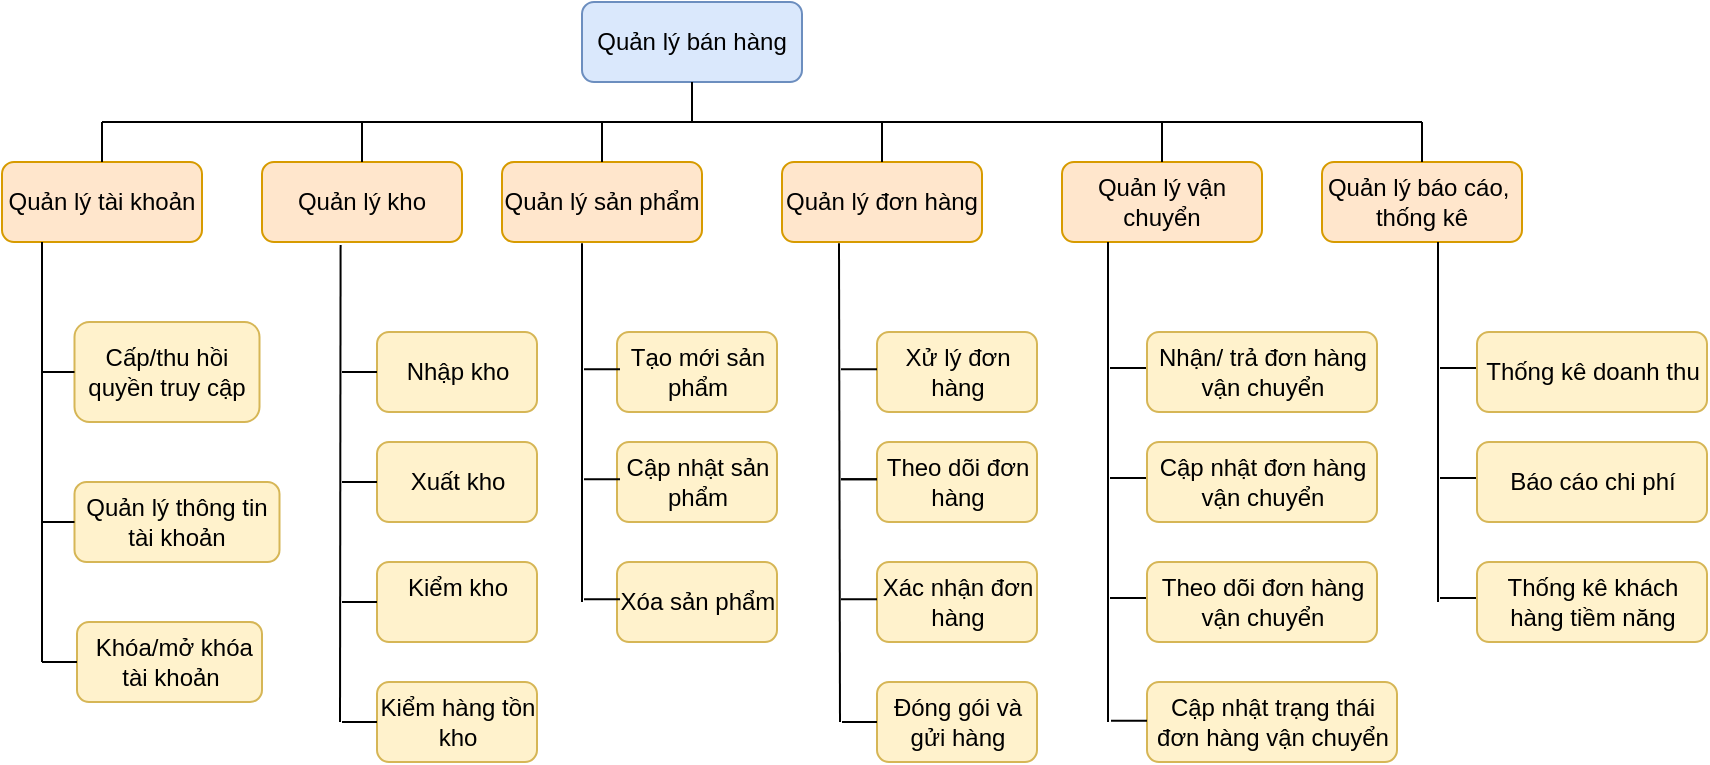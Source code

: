 <mxfile version="22.1.5" type="github" pages="5">
  <diagram name="Page-1" id="PLm-Llj3uXURZtYrgwzG">
    <mxGraphModel dx="1042" dy="582" grid="1" gridSize="10" guides="1" tooltips="1" connect="1" arrows="1" fold="1" page="1" pageScale="1" pageWidth="850" pageHeight="1100" math="0" shadow="0">
      <root>
        <mxCell id="0" />
        <mxCell id="1" parent="0" />
        <mxCell id="_IYYtxMLpeVCXq3MwyJv-1" value="Quản lý bán hàng" style="rounded=1;whiteSpace=wrap;html=1;fillColor=#dae8fc;strokeColor=#6c8ebf;" parent="1" vertex="1">
          <mxGeometry x="340" y="50" width="110" height="40" as="geometry" />
        </mxCell>
        <mxCell id="_IYYtxMLpeVCXq3MwyJv-2" value="Quản lý kho" style="rounded=1;whiteSpace=wrap;html=1;fillColor=#ffe6cc;strokeColor=#d79b00;" parent="1" vertex="1">
          <mxGeometry x="180" y="130" width="100" height="40" as="geometry" />
        </mxCell>
        <mxCell id="_IYYtxMLpeVCXq3MwyJv-3" value="Quản lý sản phẩm" style="rounded=1;whiteSpace=wrap;html=1;fillColor=#ffe6cc;strokeColor=#d79b00;" parent="1" vertex="1">
          <mxGeometry x="300" y="130" width="100" height="40" as="geometry" />
        </mxCell>
        <mxCell id="_IYYtxMLpeVCXq3MwyJv-4" value="Quản lý đơn hàng" style="rounded=1;whiteSpace=wrap;html=1;fillColor=#ffe6cc;strokeColor=#d79b00;" parent="1" vertex="1">
          <mxGeometry x="440" y="130" width="100" height="40" as="geometry" />
        </mxCell>
        <mxCell id="_IYYtxMLpeVCXq3MwyJv-5" value="Quản lý vận chuyển" style="rounded=1;whiteSpace=wrap;html=1;fillColor=#ffe6cc;strokeColor=#d79b00;" parent="1" vertex="1">
          <mxGeometry x="580" y="130" width="100" height="40" as="geometry" />
        </mxCell>
        <mxCell id="_IYYtxMLpeVCXq3MwyJv-6" value="Quản lý báo cáo,&amp;nbsp;&lt;br&gt;thống kê" style="rounded=1;whiteSpace=wrap;html=1;fillColor=#ffe6cc;strokeColor=#d79b00;" parent="1" vertex="1">
          <mxGeometry x="710" y="130" width="100" height="40" as="geometry" />
        </mxCell>
        <mxCell id="_IYYtxMLpeVCXq3MwyJv-8" value="Quản lý tài khoản" style="rounded=1;whiteSpace=wrap;html=1;fillColor=#ffe6cc;strokeColor=#d79b00;" parent="1" vertex="1">
          <mxGeometry x="50" y="130" width="100" height="40" as="geometry" />
        </mxCell>
        <mxCell id="_IYYtxMLpeVCXq3MwyJv-9" value="Cấp/thu hồi quyền truy cập" style="rounded=1;whiteSpace=wrap;html=1;fillColor=#fff2cc;strokeColor=#d6b656;" parent="1" vertex="1">
          <mxGeometry x="86.25" y="210" width="92.5" height="50" as="geometry" />
        </mxCell>
        <mxCell id="_IYYtxMLpeVCXq3MwyJv-10" value="Quản lý thông tin tài khoản" style="rounded=1;whiteSpace=wrap;html=1;fillColor=#fff2cc;strokeColor=#d6b656;" parent="1" vertex="1">
          <mxGeometry x="86.25" y="290" width="102.5" height="40" as="geometry" />
        </mxCell>
        <mxCell id="_IYYtxMLpeVCXq3MwyJv-11" value="&amp;nbsp;Khóa/mở khóa tài khoản&lt;br&gt;" style="rounded=1;whiteSpace=wrap;html=1;fillColor=#fff2cc;strokeColor=#d6b656;" parent="1" vertex="1">
          <mxGeometry x="87.5" y="360" width="92.5" height="40" as="geometry" />
        </mxCell>
        <mxCell id="_IYYtxMLpeVCXq3MwyJv-12" value="Nhập kho&lt;br&gt;" style="rounded=1;whiteSpace=wrap;html=1;fillColor=#fff2cc;strokeColor=#d6b656;" parent="1" vertex="1">
          <mxGeometry x="237.5" y="215" width="80" height="40" as="geometry" />
        </mxCell>
        <mxCell id="_IYYtxMLpeVCXq3MwyJv-14" value="Xuất kho" style="rounded=1;whiteSpace=wrap;html=1;fillColor=#fff2cc;strokeColor=#d6b656;" parent="1" vertex="1">
          <mxGeometry x="237.5" y="270" width="80" height="40" as="geometry" />
        </mxCell>
        <mxCell id="_IYYtxMLpeVCXq3MwyJv-15" value="Kiểm kho&lt;br/&gt;&lt;br/&gt;" style="rounded=1;whiteSpace=wrap;html=1;fillColor=#fff2cc;strokeColor=#d6b656;" parent="1" vertex="1">
          <mxGeometry x="237.5" y="330" width="80" height="40" as="geometry" />
        </mxCell>
        <mxCell id="_IYYtxMLpeVCXq3MwyJv-16" value="Kiểm hàng tồn kho" style="rounded=1;whiteSpace=wrap;html=1;fillColor=#fff2cc;strokeColor=#d6b656;" parent="1" vertex="1">
          <mxGeometry x="237.5" y="390" width="80" height="40" as="geometry" />
        </mxCell>
        <mxCell id="_IYYtxMLpeVCXq3MwyJv-17" value="Tạo mới sản phẩm" style="rounded=1;whiteSpace=wrap;html=1;fillColor=#fff2cc;strokeColor=#d6b656;" parent="1" vertex="1">
          <mxGeometry x="357.5" y="215" width="80" height="40" as="geometry" />
        </mxCell>
        <mxCell id="_IYYtxMLpeVCXq3MwyJv-18" value="Cập nhật sản phẩm" style="rounded=1;whiteSpace=wrap;html=1;fillColor=#fff2cc;strokeColor=#d6b656;" parent="1" vertex="1">
          <mxGeometry x="357.5" y="270" width="80" height="40" as="geometry" />
        </mxCell>
        <mxCell id="_IYYtxMLpeVCXq3MwyJv-19" value="Xóa sản phẩm" style="rounded=1;whiteSpace=wrap;html=1;fillColor=#fff2cc;strokeColor=#d6b656;" parent="1" vertex="1">
          <mxGeometry x="357.5" y="330" width="80" height="40" as="geometry" />
        </mxCell>
        <mxCell id="_IYYtxMLpeVCXq3MwyJv-21" value="Xử lý đơn hàng" style="rounded=1;whiteSpace=wrap;html=1;fillColor=#fff2cc;strokeColor=#d6b656;" parent="1" vertex="1">
          <mxGeometry x="487.5" y="215" width="80" height="40" as="geometry" />
        </mxCell>
        <mxCell id="_IYYtxMLpeVCXq3MwyJv-24" value="Theo dõi đơn hàng" style="rounded=1;whiteSpace=wrap;html=1;fillColor=#fff2cc;strokeColor=#d6b656;" parent="1" vertex="1">
          <mxGeometry x="487.5" y="270" width="80" height="40" as="geometry" />
        </mxCell>
        <mxCell id="_IYYtxMLpeVCXq3MwyJv-25" value="Xác nhận đơn hàng" style="rounded=1;whiteSpace=wrap;html=1;fillColor=#fff2cc;strokeColor=#d6b656;" parent="1" vertex="1">
          <mxGeometry x="487.5" y="330" width="80" height="40" as="geometry" />
        </mxCell>
        <mxCell id="_IYYtxMLpeVCXq3MwyJv-26" value="Đóng gói và gửi hàng" style="rounded=1;whiteSpace=wrap;html=1;fillColor=#fff2cc;strokeColor=#d6b656;" parent="1" vertex="1">
          <mxGeometry x="487.5" y="390" width="80" height="40" as="geometry" />
        </mxCell>
        <mxCell id="_IYYtxMLpeVCXq3MwyJv-27" value="Nhận/ trả đơn hàng vận chuyển" style="rounded=1;whiteSpace=wrap;html=1;fillColor=#fff2cc;strokeColor=#d6b656;" parent="1" vertex="1">
          <mxGeometry x="622.5" y="215" width="115" height="40" as="geometry" />
        </mxCell>
        <mxCell id="_IYYtxMLpeVCXq3MwyJv-28" value="Cập nhật đơn hàng vận chuyển" style="rounded=1;whiteSpace=wrap;html=1;fillColor=#fff2cc;strokeColor=#d6b656;" parent="1" vertex="1">
          <mxGeometry x="622.5" y="270" width="115" height="40" as="geometry" />
        </mxCell>
        <mxCell id="_IYYtxMLpeVCXq3MwyJv-30" value="Theo dõi đơn hàng vận chuyển" style="rounded=1;whiteSpace=wrap;html=1;fillColor=#fff2cc;strokeColor=#d6b656;" parent="1" vertex="1">
          <mxGeometry x="622.5" y="330" width="115" height="40" as="geometry" />
        </mxCell>
        <mxCell id="_IYYtxMLpeVCXq3MwyJv-31" value="Cập nhật trạng thái đơn hàng vận chuyển" style="rounded=1;whiteSpace=wrap;html=1;fillColor=#fff2cc;strokeColor=#d6b656;" parent="1" vertex="1">
          <mxGeometry x="622.5" y="390" width="125" height="40" as="geometry" />
        </mxCell>
        <mxCell id="_IYYtxMLpeVCXq3MwyJv-33" value="Thống kê doanh thu" style="rounded=1;whiteSpace=wrap;html=1;fillColor=#fff2cc;strokeColor=#d6b656;" parent="1" vertex="1">
          <mxGeometry x="787.5" y="215" width="115" height="40" as="geometry" />
        </mxCell>
        <mxCell id="_IYYtxMLpeVCXq3MwyJv-34" value="Báo cáo chi phí" style="rounded=1;whiteSpace=wrap;html=1;fillColor=#fff2cc;strokeColor=#d6b656;" parent="1" vertex="1">
          <mxGeometry x="787.5" y="270" width="115" height="40" as="geometry" />
        </mxCell>
        <mxCell id="_IYYtxMLpeVCXq3MwyJv-36" value="Thống kê khách hàng tiềm năng" style="rounded=1;whiteSpace=wrap;html=1;fillColor=#fff2cc;strokeColor=#d6b656;" parent="1" vertex="1">
          <mxGeometry x="787.5" y="330" width="115" height="40" as="geometry" />
        </mxCell>
        <mxCell id="_IYYtxMLpeVCXq3MwyJv-37" value="" style="endArrow=none;html=1;rounded=0;entryX=0.5;entryY=1;entryDx=0;entryDy=0;" parent="1" target="_IYYtxMLpeVCXq3MwyJv-1" edge="1">
          <mxGeometry width="50" height="50" relative="1" as="geometry">
            <mxPoint x="395" y="110" as="sourcePoint" />
            <mxPoint x="390" y="110" as="targetPoint" />
          </mxGeometry>
        </mxCell>
        <mxCell id="_IYYtxMLpeVCXq3MwyJv-38" value="" style="endArrow=none;html=1;rounded=0;" parent="1" edge="1">
          <mxGeometry width="50" height="50" relative="1" as="geometry">
            <mxPoint x="100" y="110" as="sourcePoint" />
            <mxPoint x="760" y="110" as="targetPoint" />
          </mxGeometry>
        </mxCell>
        <mxCell id="_IYYtxMLpeVCXq3MwyJv-39" value="" style="endArrow=none;html=1;rounded=0;exitX=0.5;exitY=0;exitDx=0;exitDy=0;" parent="1" source="_IYYtxMLpeVCXq3MwyJv-8" edge="1">
          <mxGeometry width="50" height="50" relative="1" as="geometry">
            <mxPoint x="80" y="190" as="sourcePoint" />
            <mxPoint x="100" y="110" as="targetPoint" />
          </mxGeometry>
        </mxCell>
        <mxCell id="_IYYtxMLpeVCXq3MwyJv-40" value="" style="endArrow=none;html=1;rounded=0;exitX=0.5;exitY=0;exitDx=0;exitDy=0;" parent="1" source="_IYYtxMLpeVCXq3MwyJv-2" edge="1">
          <mxGeometry width="50" height="50" relative="1" as="geometry">
            <mxPoint x="180" y="160" as="sourcePoint" />
            <mxPoint x="230" y="110" as="targetPoint" />
          </mxGeometry>
        </mxCell>
        <mxCell id="_IYYtxMLpeVCXq3MwyJv-41" value="" style="endArrow=none;html=1;rounded=0;exitX=0.5;exitY=0;exitDx=0;exitDy=0;" parent="1" source="_IYYtxMLpeVCXq3MwyJv-3" edge="1">
          <mxGeometry width="50" height="50" relative="1" as="geometry">
            <mxPoint x="330" y="180" as="sourcePoint" />
            <mxPoint x="350" y="110" as="targetPoint" />
          </mxGeometry>
        </mxCell>
        <mxCell id="_IYYtxMLpeVCXq3MwyJv-42" value="" style="endArrow=none;html=1;rounded=0;exitX=0.5;exitY=0;exitDx=0;exitDy=0;" parent="1" source="_IYYtxMLpeVCXq3MwyJv-4" edge="1">
          <mxGeometry width="50" height="50" relative="1" as="geometry">
            <mxPoint x="450" y="180" as="sourcePoint" />
            <mxPoint x="490" y="110" as="targetPoint" />
          </mxGeometry>
        </mxCell>
        <mxCell id="_IYYtxMLpeVCXq3MwyJv-43" value="" style="endArrow=none;html=1;rounded=0;exitX=0.5;exitY=0;exitDx=0;exitDy=0;" parent="1" source="_IYYtxMLpeVCXq3MwyJv-5" edge="1">
          <mxGeometry width="50" height="50" relative="1" as="geometry">
            <mxPoint x="610" y="170" as="sourcePoint" />
            <mxPoint x="630" y="110" as="targetPoint" />
          </mxGeometry>
        </mxCell>
        <mxCell id="_IYYtxMLpeVCXq3MwyJv-44" value="" style="endArrow=none;html=1;rounded=0;exitX=0.5;exitY=0;exitDx=0;exitDy=0;" parent="1" source="_IYYtxMLpeVCXq3MwyJv-6" edge="1">
          <mxGeometry width="50" height="50" relative="1" as="geometry">
            <mxPoint x="710" y="160" as="sourcePoint" />
            <mxPoint x="760" y="110" as="targetPoint" />
          </mxGeometry>
        </mxCell>
        <mxCell id="_IYYtxMLpeVCXq3MwyJv-45" value="" style="endArrow=none;html=1;rounded=0;" parent="1" edge="1">
          <mxGeometry width="50" height="50" relative="1" as="geometry">
            <mxPoint x="70" y="380" as="sourcePoint" />
            <mxPoint x="70" y="170" as="targetPoint" />
          </mxGeometry>
        </mxCell>
        <mxCell id="_IYYtxMLpeVCXq3MwyJv-46" value="" style="endArrow=none;html=1;rounded=0;entryX=0;entryY=0.5;entryDx=0;entryDy=0;" parent="1" target="_IYYtxMLpeVCXq3MwyJv-11" edge="1">
          <mxGeometry width="50" height="50" relative="1" as="geometry">
            <mxPoint x="70" y="380" as="sourcePoint" />
            <mxPoint x="90" y="420" as="targetPoint" />
          </mxGeometry>
        </mxCell>
        <mxCell id="_IYYtxMLpeVCXq3MwyJv-47" value="" style="endArrow=none;html=1;rounded=0;entryX=0;entryY=0.5;entryDx=0;entryDy=0;" parent="1" target="_IYYtxMLpeVCXq3MwyJv-10" edge="1">
          <mxGeometry width="50" height="50" relative="1" as="geometry">
            <mxPoint x="70" y="310" as="sourcePoint" />
            <mxPoint x="90" y="260" as="targetPoint" />
          </mxGeometry>
        </mxCell>
        <mxCell id="_IYYtxMLpeVCXq3MwyJv-48" value="" style="endArrow=none;html=1;rounded=0;entryX=0;entryY=0.5;entryDx=0;entryDy=0;" parent="1" target="_IYYtxMLpeVCXq3MwyJv-9" edge="1">
          <mxGeometry width="50" height="50" relative="1" as="geometry">
            <mxPoint x="70" y="235" as="sourcePoint" />
            <mxPoint x="80" y="230" as="targetPoint" />
          </mxGeometry>
        </mxCell>
        <mxCell id="_IYYtxMLpeVCXq3MwyJv-49" value="" style="endArrow=none;html=1;rounded=0;entryX=0.393;entryY=1.038;entryDx=0;entryDy=0;entryPerimeter=0;" parent="1" target="_IYYtxMLpeVCXq3MwyJv-2" edge="1">
          <mxGeometry width="50" height="50" relative="1" as="geometry">
            <mxPoint x="219" y="410" as="sourcePoint" />
            <mxPoint x="230" y="210" as="targetPoint" />
          </mxGeometry>
        </mxCell>
        <mxCell id="_IYYtxMLpeVCXq3MwyJv-50" value="" style="endArrow=none;html=1;rounded=0;entryX=0;entryY=0.5;entryDx=0;entryDy=0;" parent="1" target="_IYYtxMLpeVCXq3MwyJv-12" edge="1">
          <mxGeometry width="50" height="50" relative="1" as="geometry">
            <mxPoint x="220" y="235" as="sourcePoint" />
            <mxPoint x="240" y="270" as="targetPoint" />
          </mxGeometry>
        </mxCell>
        <mxCell id="_IYYtxMLpeVCXq3MwyJv-51" value="" style="endArrow=none;html=1;rounded=0;entryX=0;entryY=0.5;entryDx=0;entryDy=0;" parent="1" target="_IYYtxMLpeVCXq3MwyJv-14" edge="1">
          <mxGeometry width="50" height="50" relative="1" as="geometry">
            <mxPoint x="220" y="290" as="sourcePoint" />
            <mxPoint x="250" y="330" as="targetPoint" />
          </mxGeometry>
        </mxCell>
        <mxCell id="_IYYtxMLpeVCXq3MwyJv-52" value="" style="endArrow=none;html=1;rounded=0;entryX=0;entryY=0.5;entryDx=0;entryDy=0;" parent="1" target="_IYYtxMLpeVCXq3MwyJv-15" edge="1">
          <mxGeometry width="50" height="50" relative="1" as="geometry">
            <mxPoint x="220" y="350" as="sourcePoint" />
            <mxPoint x="220" y="360" as="targetPoint" />
          </mxGeometry>
        </mxCell>
        <mxCell id="_IYYtxMLpeVCXq3MwyJv-53" value="" style="endArrow=none;html=1;rounded=0;entryX=0;entryY=0.5;entryDx=0;entryDy=0;" parent="1" target="_IYYtxMLpeVCXq3MwyJv-16" edge="1">
          <mxGeometry width="50" height="50" relative="1" as="geometry">
            <mxPoint x="220" y="410" as="sourcePoint" />
            <mxPoint x="220" y="410" as="targetPoint" />
          </mxGeometry>
        </mxCell>
        <mxCell id="_IYYtxMLpeVCXq3MwyJv-54" value="" style="endArrow=none;html=1;rounded=0;entryX=0.393;entryY=1.038;entryDx=0;entryDy=0;entryPerimeter=0;" parent="1" edge="1">
          <mxGeometry width="50" height="50" relative="1" as="geometry">
            <mxPoint x="340" y="350" as="sourcePoint" />
            <mxPoint x="340" y="170.58" as="targetPoint" />
          </mxGeometry>
        </mxCell>
        <mxCell id="_IYYtxMLpeVCXq3MwyJv-55" value="" style="endArrow=none;html=1;rounded=0;entryX=0;entryY=0.5;entryDx=0;entryDy=0;" parent="1" edge="1">
          <mxGeometry width="50" height="50" relative="1" as="geometry">
            <mxPoint x="341" y="233.58" as="sourcePoint" />
            <mxPoint x="359" y="233.58" as="targetPoint" />
          </mxGeometry>
        </mxCell>
        <mxCell id="_IYYtxMLpeVCXq3MwyJv-56" value="" style="endArrow=none;html=1;rounded=0;entryX=0;entryY=0.5;entryDx=0;entryDy=0;" parent="1" edge="1">
          <mxGeometry width="50" height="50" relative="1" as="geometry">
            <mxPoint x="341" y="288.58" as="sourcePoint" />
            <mxPoint x="359" y="288.58" as="targetPoint" />
          </mxGeometry>
        </mxCell>
        <mxCell id="_IYYtxMLpeVCXq3MwyJv-57" value="" style="endArrow=none;html=1;rounded=0;entryX=0;entryY=0.5;entryDx=0;entryDy=0;" parent="1" edge="1">
          <mxGeometry width="50" height="50" relative="1" as="geometry">
            <mxPoint x="341" y="348.58" as="sourcePoint" />
            <mxPoint x="359" y="348.58" as="targetPoint" />
          </mxGeometry>
        </mxCell>
        <mxCell id="_IYYtxMLpeVCXq3MwyJv-59" value="" style="endArrow=none;html=1;rounded=0;entryX=0.393;entryY=1.038;entryDx=0;entryDy=0;entryPerimeter=0;" parent="1" edge="1">
          <mxGeometry width="50" height="50" relative="1" as="geometry">
            <mxPoint x="469" y="410" as="sourcePoint" />
            <mxPoint x="468.5" y="170.58" as="targetPoint" />
          </mxGeometry>
        </mxCell>
        <mxCell id="_IYYtxMLpeVCXq3MwyJv-60" value="" style="endArrow=none;html=1;rounded=0;entryX=0;entryY=0.5;entryDx=0;entryDy=0;" parent="1" edge="1">
          <mxGeometry width="50" height="50" relative="1" as="geometry">
            <mxPoint x="469.5" y="233.58" as="sourcePoint" />
            <mxPoint x="487.5" y="233.58" as="targetPoint" />
          </mxGeometry>
        </mxCell>
        <mxCell id="_IYYtxMLpeVCXq3MwyJv-61" value="" style="endArrow=none;html=1;rounded=0;entryX=0;entryY=0.5;entryDx=0;entryDy=0;" parent="1" edge="1">
          <mxGeometry width="50" height="50" relative="1" as="geometry">
            <mxPoint x="469.5" y="288.58" as="sourcePoint" />
            <mxPoint x="487.5" y="288.58" as="targetPoint" />
          </mxGeometry>
        </mxCell>
        <mxCell id="_IYYtxMLpeVCXq3MwyJv-62" value="" style="endArrow=none;html=1;rounded=0;entryX=0;entryY=0.5;entryDx=0;entryDy=0;" parent="1" edge="1">
          <mxGeometry width="50" height="50" relative="1" as="geometry">
            <mxPoint x="469.5" y="288.58" as="sourcePoint" />
            <mxPoint x="487.5" y="288.58" as="targetPoint" />
          </mxGeometry>
        </mxCell>
        <mxCell id="_IYYtxMLpeVCXq3MwyJv-63" value="" style="endArrow=none;html=1;rounded=0;entryX=0;entryY=0.5;entryDx=0;entryDy=0;" parent="1" edge="1">
          <mxGeometry width="50" height="50" relative="1" as="geometry">
            <mxPoint x="469.5" y="348.58" as="sourcePoint" />
            <mxPoint x="487.5" y="348.58" as="targetPoint" />
          </mxGeometry>
        </mxCell>
        <mxCell id="_IYYtxMLpeVCXq3MwyJv-65" value="" style="endArrow=none;html=1;rounded=0;entryX=0;entryY=0.5;entryDx=0;entryDy=0;" parent="1" target="_IYYtxMLpeVCXq3MwyJv-26" edge="1">
          <mxGeometry width="50" height="50" relative="1" as="geometry">
            <mxPoint x="470" y="410" as="sourcePoint" />
            <mxPoint x="480" y="470" as="targetPoint" />
          </mxGeometry>
        </mxCell>
        <mxCell id="_IYYtxMLpeVCXq3MwyJv-67" value="" style="endArrow=none;html=1;rounded=0;entryX=0.393;entryY=1.038;entryDx=0;entryDy=0;entryPerimeter=0;" parent="1" edge="1">
          <mxGeometry width="50" height="50" relative="1" as="geometry">
            <mxPoint x="603" y="410" as="sourcePoint" />
            <mxPoint x="603" y="170.0" as="targetPoint" />
          </mxGeometry>
        </mxCell>
        <mxCell id="_IYYtxMLpeVCXq3MwyJv-68" value="" style="endArrow=none;html=1;rounded=0;entryX=0;entryY=0.5;entryDx=0;entryDy=0;" parent="1" edge="1">
          <mxGeometry width="50" height="50" relative="1" as="geometry">
            <mxPoint x="604" y="233.0" as="sourcePoint" />
            <mxPoint x="622" y="233.0" as="targetPoint" />
          </mxGeometry>
        </mxCell>
        <mxCell id="_IYYtxMLpeVCXq3MwyJv-69" value="" style="endArrow=none;html=1;rounded=0;entryX=0;entryY=0.5;entryDx=0;entryDy=0;" parent="1" edge="1">
          <mxGeometry width="50" height="50" relative="1" as="geometry">
            <mxPoint x="604" y="288" as="sourcePoint" />
            <mxPoint x="622" y="288" as="targetPoint" />
          </mxGeometry>
        </mxCell>
        <mxCell id="_IYYtxMLpeVCXq3MwyJv-71" value="" style="endArrow=none;html=1;rounded=0;entryX=0;entryY=0.5;entryDx=0;entryDy=0;" parent="1" edge="1">
          <mxGeometry width="50" height="50" relative="1" as="geometry">
            <mxPoint x="604" y="348" as="sourcePoint" />
            <mxPoint x="622" y="348" as="targetPoint" />
          </mxGeometry>
        </mxCell>
        <mxCell id="_IYYtxMLpeVCXq3MwyJv-73" value="" style="endArrow=none;html=1;rounded=0;entryX=0;entryY=0.5;entryDx=0;entryDy=0;" parent="1" edge="1">
          <mxGeometry width="50" height="50" relative="1" as="geometry">
            <mxPoint x="604.5" y="409.42" as="sourcePoint" />
            <mxPoint x="622.5" y="409.42" as="targetPoint" />
          </mxGeometry>
        </mxCell>
        <mxCell id="_IYYtxMLpeVCXq3MwyJv-74" value="" style="endArrow=none;html=1;rounded=0;entryX=0.393;entryY=1.038;entryDx=0;entryDy=0;entryPerimeter=0;" parent="1" edge="1">
          <mxGeometry width="50" height="50" relative="1" as="geometry">
            <mxPoint x="768" y="350" as="sourcePoint" />
            <mxPoint x="768" y="170" as="targetPoint" />
          </mxGeometry>
        </mxCell>
        <mxCell id="_IYYtxMLpeVCXq3MwyJv-75" value="" style="endArrow=none;html=1;rounded=0;entryX=0;entryY=0.5;entryDx=0;entryDy=0;" parent="1" edge="1">
          <mxGeometry width="50" height="50" relative="1" as="geometry">
            <mxPoint x="769" y="233" as="sourcePoint" />
            <mxPoint x="787" y="233" as="targetPoint" />
          </mxGeometry>
        </mxCell>
        <mxCell id="_IYYtxMLpeVCXq3MwyJv-76" value="" style="endArrow=none;html=1;rounded=0;entryX=0;entryY=0.5;entryDx=0;entryDy=0;" parent="1" edge="1">
          <mxGeometry width="50" height="50" relative="1" as="geometry">
            <mxPoint x="769" y="288" as="sourcePoint" />
            <mxPoint x="787" y="288" as="targetPoint" />
          </mxGeometry>
        </mxCell>
        <mxCell id="_IYYtxMLpeVCXq3MwyJv-77" value="" style="endArrow=none;html=1;rounded=0;entryX=0;entryY=0.5;entryDx=0;entryDy=0;" parent="1" edge="1">
          <mxGeometry width="50" height="50" relative="1" as="geometry">
            <mxPoint x="769" y="348" as="sourcePoint" />
            <mxPoint x="787" y="348" as="targetPoint" />
          </mxGeometry>
        </mxCell>
      </root>
    </mxGraphModel>
  </diagram>
  <diagram id="snAenKCU_qxpKC1A0gRB" name="Page-2">
    <mxGraphModel dx="1042" dy="535" grid="1" gridSize="10" guides="1" tooltips="1" connect="1" arrows="1" fold="1" page="1" pageScale="1" pageWidth="850" pageHeight="1100" math="0" shadow="0">
      <root>
        <mxCell id="0" />
        <mxCell id="1" parent="0" />
        <mxCell id="IP6LEN9X4PKzpuF6xuy4-1" value="QL KHO HÀNG" style="rounded=1;whiteSpace=wrap;html=1;fillColor=#dae8fc;strokeColor=#6c8ebf;" vertex="1" parent="1">
          <mxGeometry x="340" y="50" width="110" height="40" as="geometry" />
        </mxCell>
        <mxCell id="IP6LEN9X4PKzpuF6xuy4-2" value="QL nhập hàng" style="rounded=1;whiteSpace=wrap;html=1;fillColor=#ffe6cc;strokeColor=#d79b00;" vertex="1" parent="1">
          <mxGeometry x="180" y="130" width="100" height="40" as="geometry" />
        </mxCell>
        <mxCell id="IP6LEN9X4PKzpuF6xuy4-3" value="QL bán hàng" style="rounded=1;whiteSpace=wrap;html=1;fillColor=#ffe6cc;strokeColor=#d79b00;" vertex="1" parent="1">
          <mxGeometry x="300" y="130" width="100" height="40" as="geometry" />
        </mxCell>
        <mxCell id="IP6LEN9X4PKzpuF6xuy4-4" value="QL công nợ" style="rounded=1;whiteSpace=wrap;html=1;fillColor=#ffe6cc;strokeColor=#d79b00;" vertex="1" parent="1">
          <mxGeometry x="440" y="130" width="100" height="40" as="geometry" />
        </mxCell>
        <mxCell id="IP6LEN9X4PKzpuF6xuy4-11" value="Đặt hàng" style="rounded=1;whiteSpace=wrap;html=1;fillColor=#fff2cc;strokeColor=#d6b656;" vertex="1" parent="1">
          <mxGeometry x="237.5" y="215" width="80" height="40" as="geometry" />
        </mxCell>
        <mxCell id="IP6LEN9X4PKzpuF6xuy4-12" value="Theo dõi hàng" style="rounded=1;whiteSpace=wrap;html=1;fillColor=#fff2cc;strokeColor=#d6b656;" vertex="1" parent="1">
          <mxGeometry x="237.5" y="270" width="80" height="40" as="geometry" />
        </mxCell>
        <mxCell id="IP6LEN9X4PKzpuF6xuy4-13" value="Nhập hàng vào kho" style="rounded=1;whiteSpace=wrap;html=1;fillColor=#fff2cc;strokeColor=#d6b656;" vertex="1" parent="1">
          <mxGeometry x="237.5" y="330" width="80" height="40" as="geometry" />
        </mxCell>
        <mxCell id="IP6LEN9X4PKzpuF6xuy4-14" value="Thanh toán" style="rounded=1;whiteSpace=wrap;html=1;fillColor=#fff2cc;strokeColor=#d6b656;" vertex="1" parent="1">
          <mxGeometry x="237.5" y="390" width="80" height="40" as="geometry" />
        </mxCell>
        <mxCell id="IP6LEN9X4PKzpuF6xuy4-15" value="Nhận đơn" style="rounded=1;whiteSpace=wrap;html=1;fillColor=#fff2cc;strokeColor=#d6b656;" vertex="1" parent="1">
          <mxGeometry x="357.5" y="215" width="80" height="40" as="geometry" />
        </mxCell>
        <mxCell id="IP6LEN9X4PKzpuF6xuy4-16" value="Xuất hàng" style="rounded=1;whiteSpace=wrap;html=1;fillColor=#fff2cc;strokeColor=#d6b656;" vertex="1" parent="1">
          <mxGeometry x="357.5" y="270" width="80" height="40" as="geometry" />
        </mxCell>
        <mxCell id="IP6LEN9X4PKzpuF6xuy4-17" value="Thu tiền" style="rounded=1;whiteSpace=wrap;html=1;fillColor=#fff2cc;strokeColor=#d6b656;" vertex="1" parent="1">
          <mxGeometry x="357.5" y="330" width="80" height="40" as="geometry" />
        </mxCell>
        <mxCell id="IP6LEN9X4PKzpuF6xuy4-18" value="Chuyển thông tin" style="rounded=1;whiteSpace=wrap;html=1;fillColor=#fff2cc;strokeColor=#d6b656;" vertex="1" parent="1">
          <mxGeometry x="357.5" y="390" width="80" height="40" as="geometry" />
        </mxCell>
        <mxCell id="IP6LEN9X4PKzpuF6xuy4-19" value="Theo dõi nợ" style="rounded=1;whiteSpace=wrap;html=1;fillColor=#fff2cc;strokeColor=#d6b656;" vertex="1" parent="1">
          <mxGeometry x="487.5" y="215" width="80" height="40" as="geometry" />
        </mxCell>
        <mxCell id="IP6LEN9X4PKzpuF6xuy4-20" value="Tổng hợp công nợ" style="rounded=1;whiteSpace=wrap;html=1;fillColor=#fff2cc;strokeColor=#d6b656;" vertex="1" parent="1">
          <mxGeometry x="487.5" y="270" width="80" height="40" as="geometry" />
        </mxCell>
        <mxCell id="IP6LEN9X4PKzpuF6xuy4-21" value="Gửi giấy nhắc thanh toán" style="rounded=1;whiteSpace=wrap;html=1;fillColor=#fff2cc;strokeColor=#d6b656;" vertex="1" parent="1">
          <mxGeometry x="487.5" y="330" width="80" height="40" as="geometry" />
        </mxCell>
        <mxCell id="IP6LEN9X4PKzpuF6xuy4-35" value="" style="endArrow=none;html=1;rounded=0;entryX=0.5;entryY=1;entryDx=0;entryDy=0;" edge="1" parent="1" target="IP6LEN9X4PKzpuF6xuy4-1">
          <mxGeometry width="50" height="50" relative="1" as="geometry">
            <mxPoint x="395" y="110" as="sourcePoint" />
            <mxPoint x="390" y="110" as="targetPoint" />
          </mxGeometry>
        </mxCell>
        <mxCell id="IP6LEN9X4PKzpuF6xuy4-36" value="" style="endArrow=none;html=1;rounded=0;" edge="1" parent="1">
          <mxGeometry width="50" height="50" relative="1" as="geometry">
            <mxPoint x="230" y="110" as="sourcePoint" />
            <mxPoint x="490" y="110" as="targetPoint" />
          </mxGeometry>
        </mxCell>
        <mxCell id="IP6LEN9X4PKzpuF6xuy4-38" value="" style="endArrow=none;html=1;rounded=0;exitX=0.5;exitY=0;exitDx=0;exitDy=0;" edge="1" parent="1" source="IP6LEN9X4PKzpuF6xuy4-2">
          <mxGeometry width="50" height="50" relative="1" as="geometry">
            <mxPoint x="180" y="160" as="sourcePoint" />
            <mxPoint x="230" y="110" as="targetPoint" />
          </mxGeometry>
        </mxCell>
        <mxCell id="IP6LEN9X4PKzpuF6xuy4-39" value="" style="endArrow=none;html=1;rounded=0;exitX=0.5;exitY=0;exitDx=0;exitDy=0;" edge="1" parent="1" source="IP6LEN9X4PKzpuF6xuy4-3">
          <mxGeometry width="50" height="50" relative="1" as="geometry">
            <mxPoint x="330" y="180" as="sourcePoint" />
            <mxPoint x="350" y="110" as="targetPoint" />
          </mxGeometry>
        </mxCell>
        <mxCell id="IP6LEN9X4PKzpuF6xuy4-40" value="" style="endArrow=none;html=1;rounded=0;exitX=0.5;exitY=0;exitDx=0;exitDy=0;" edge="1" parent="1" source="IP6LEN9X4PKzpuF6xuy4-4">
          <mxGeometry width="50" height="50" relative="1" as="geometry">
            <mxPoint x="450" y="180" as="sourcePoint" />
            <mxPoint x="490" y="110" as="targetPoint" />
          </mxGeometry>
        </mxCell>
        <mxCell id="IP6LEN9X4PKzpuF6xuy4-47" value="" style="endArrow=none;html=1;rounded=0;entryX=0.393;entryY=1.038;entryDx=0;entryDy=0;entryPerimeter=0;" edge="1" parent="1" target="IP6LEN9X4PKzpuF6xuy4-2">
          <mxGeometry width="50" height="50" relative="1" as="geometry">
            <mxPoint x="219" y="410" as="sourcePoint" />
            <mxPoint x="230" y="210" as="targetPoint" />
          </mxGeometry>
        </mxCell>
        <mxCell id="IP6LEN9X4PKzpuF6xuy4-48" value="" style="endArrow=none;html=1;rounded=0;entryX=0;entryY=0.5;entryDx=0;entryDy=0;" edge="1" parent="1" target="IP6LEN9X4PKzpuF6xuy4-11">
          <mxGeometry width="50" height="50" relative="1" as="geometry">
            <mxPoint x="220" y="235" as="sourcePoint" />
            <mxPoint x="240" y="270" as="targetPoint" />
          </mxGeometry>
        </mxCell>
        <mxCell id="IP6LEN9X4PKzpuF6xuy4-49" value="" style="endArrow=none;html=1;rounded=0;entryX=0;entryY=0.5;entryDx=0;entryDy=0;" edge="1" parent="1" target="IP6LEN9X4PKzpuF6xuy4-12">
          <mxGeometry width="50" height="50" relative="1" as="geometry">
            <mxPoint x="220" y="290" as="sourcePoint" />
            <mxPoint x="250" y="330" as="targetPoint" />
          </mxGeometry>
        </mxCell>
        <mxCell id="IP6LEN9X4PKzpuF6xuy4-50" value="" style="endArrow=none;html=1;rounded=0;entryX=0;entryY=0.5;entryDx=0;entryDy=0;" edge="1" parent="1" target="IP6LEN9X4PKzpuF6xuy4-13">
          <mxGeometry width="50" height="50" relative="1" as="geometry">
            <mxPoint x="220" y="350" as="sourcePoint" />
            <mxPoint x="220" y="360" as="targetPoint" />
          </mxGeometry>
        </mxCell>
        <mxCell id="IP6LEN9X4PKzpuF6xuy4-51" value="" style="endArrow=none;html=1;rounded=0;entryX=0;entryY=0.5;entryDx=0;entryDy=0;" edge="1" parent="1" target="IP6LEN9X4PKzpuF6xuy4-14">
          <mxGeometry width="50" height="50" relative="1" as="geometry">
            <mxPoint x="220" y="410" as="sourcePoint" />
            <mxPoint x="220" y="410" as="targetPoint" />
          </mxGeometry>
        </mxCell>
        <mxCell id="IP6LEN9X4PKzpuF6xuy4-52" value="" style="endArrow=none;html=1;rounded=0;entryX=0.393;entryY=1.038;entryDx=0;entryDy=0;entryPerimeter=0;" edge="1" parent="1">
          <mxGeometry width="50" height="50" relative="1" as="geometry">
            <mxPoint x="340" y="408.58" as="sourcePoint" />
            <mxPoint x="340" y="170.58" as="targetPoint" />
          </mxGeometry>
        </mxCell>
        <mxCell id="IP6LEN9X4PKzpuF6xuy4-53" value="" style="endArrow=none;html=1;rounded=0;entryX=0;entryY=0.5;entryDx=0;entryDy=0;" edge="1" parent="1">
          <mxGeometry width="50" height="50" relative="1" as="geometry">
            <mxPoint x="341" y="233.58" as="sourcePoint" />
            <mxPoint x="359" y="233.58" as="targetPoint" />
          </mxGeometry>
        </mxCell>
        <mxCell id="IP6LEN9X4PKzpuF6xuy4-54" value="" style="endArrow=none;html=1;rounded=0;entryX=0;entryY=0.5;entryDx=0;entryDy=0;" edge="1" parent="1">
          <mxGeometry width="50" height="50" relative="1" as="geometry">
            <mxPoint x="341" y="288.58" as="sourcePoint" />
            <mxPoint x="359" y="288.58" as="targetPoint" />
          </mxGeometry>
        </mxCell>
        <mxCell id="IP6LEN9X4PKzpuF6xuy4-55" value="" style="endArrow=none;html=1;rounded=0;entryX=0;entryY=0.5;entryDx=0;entryDy=0;" edge="1" parent="1">
          <mxGeometry width="50" height="50" relative="1" as="geometry">
            <mxPoint x="341" y="348.58" as="sourcePoint" />
            <mxPoint x="359" y="348.58" as="targetPoint" />
          </mxGeometry>
        </mxCell>
        <mxCell id="IP6LEN9X4PKzpuF6xuy4-56" value="" style="endArrow=none;html=1;rounded=0;entryX=0;entryY=0.5;entryDx=0;entryDy=0;" edge="1" parent="1">
          <mxGeometry width="50" height="50" relative="1" as="geometry">
            <mxPoint x="341" y="408.58" as="sourcePoint" />
            <mxPoint x="359" y="408.58" as="targetPoint" />
          </mxGeometry>
        </mxCell>
        <mxCell id="IP6LEN9X4PKzpuF6xuy4-57" value="" style="endArrow=none;html=1;rounded=0;entryX=0.393;entryY=1.038;entryDx=0;entryDy=0;entryPerimeter=0;" edge="1" parent="1">
          <mxGeometry width="50" height="50" relative="1" as="geometry">
            <mxPoint x="469" y="350" as="sourcePoint" />
            <mxPoint x="468.5" y="170.58" as="targetPoint" />
          </mxGeometry>
        </mxCell>
        <mxCell id="IP6LEN9X4PKzpuF6xuy4-58" value="" style="endArrow=none;html=1;rounded=0;entryX=0;entryY=0.5;entryDx=0;entryDy=0;" edge="1" parent="1">
          <mxGeometry width="50" height="50" relative="1" as="geometry">
            <mxPoint x="469.5" y="233.58" as="sourcePoint" />
            <mxPoint x="487.5" y="233.58" as="targetPoint" />
          </mxGeometry>
        </mxCell>
        <mxCell id="IP6LEN9X4PKzpuF6xuy4-59" value="" style="endArrow=none;html=1;rounded=0;entryX=0;entryY=0.5;entryDx=0;entryDy=0;" edge="1" parent="1">
          <mxGeometry width="50" height="50" relative="1" as="geometry">
            <mxPoint x="469.5" y="288.58" as="sourcePoint" />
            <mxPoint x="487.5" y="288.58" as="targetPoint" />
          </mxGeometry>
        </mxCell>
        <mxCell id="IP6LEN9X4PKzpuF6xuy4-60" value="" style="endArrow=none;html=1;rounded=0;entryX=0;entryY=0.5;entryDx=0;entryDy=0;" edge="1" parent="1">
          <mxGeometry width="50" height="50" relative="1" as="geometry">
            <mxPoint x="469.5" y="348.58" as="sourcePoint" />
            <mxPoint x="487.5" y="348.58" as="targetPoint" />
          </mxGeometry>
        </mxCell>
      </root>
    </mxGraphModel>
  </diagram>
  <diagram id="1QBAwtEkvheS0xk7kFWW" name="Page-3">
    <mxGraphModel dx="1042" dy="582" grid="1" gridSize="10" guides="1" tooltips="1" connect="1" arrows="1" fold="1" page="1" pageScale="1" pageWidth="850" pageHeight="1100" math="0" shadow="0">
      <root>
        <mxCell id="0" />
        <mxCell id="1" parent="0" />
        <mxCell id="qzMVC-7msDso26Jfksj_-1" value="donhang" style="rounded=0;whiteSpace=wrap;html=1;" parent="1" vertex="1">
          <mxGeometry x="120" y="120" width="70" height="30" as="geometry" />
        </mxCell>
        <mxCell id="qzMVC-7msDso26Jfksj_-2" value="&lt;u&gt;id&lt;/u&gt;" style="ellipse;whiteSpace=wrap;html=1;" parent="1" vertex="1">
          <mxGeometry x="70" y="55" width="60" height="40" as="geometry" />
        </mxCell>
        <mxCell id="qzMVC-7msDso26Jfksj_-3" value="ngaydathang" style="ellipse;whiteSpace=wrap;html=1;" parent="1" vertex="1">
          <mxGeometry x="140" y="50" width="90" height="50" as="geometry" />
        </mxCell>
        <mxCell id="qzMVC-7msDso26Jfksj_-5" value="nhanvien" style="rounded=0;whiteSpace=wrap;html=1;" parent="1" vertex="1">
          <mxGeometry x="635" y="120" width="70" height="30" as="geometry" />
        </mxCell>
        <mxCell id="qzMVC-7msDso26Jfksj_-6" value="&lt;u&gt;id&lt;/u&gt;" style="ellipse;whiteSpace=wrap;html=1;" parent="1" vertex="1">
          <mxGeometry x="510" y="45" width="60" height="40" as="geometry" />
        </mxCell>
        <mxCell id="qzMVC-7msDso26Jfksj_-7" value="ten" style="ellipse;whiteSpace=wrap;html=1;" parent="1" vertex="1">
          <mxGeometry x="580" y="40" width="65" height="50" as="geometry" />
        </mxCell>
        <mxCell id="qzMVC-7msDso26Jfksj_-8" value="diachi" style="ellipse;whiteSpace=wrap;html=1;" parent="1" vertex="1">
          <mxGeometry x="665" y="35" width="65" height="50" as="geometry" />
        </mxCell>
        <mxCell id="qzMVC-7msDso26Jfksj_-9" value="sdt" style="ellipse;whiteSpace=wrap;html=1;" parent="1" vertex="1">
          <mxGeometry x="745" y="40" width="65" height="50" as="geometry" />
        </mxCell>
        <mxCell id="qzMVC-7msDso26Jfksj_-10" value="kho" style="rounded=0;whiteSpace=wrap;html=1;" parent="1" vertex="1">
          <mxGeometry x="352.5" y="190" width="70" height="30" as="geometry" />
        </mxCell>
        <mxCell id="qzMVC-7msDso26Jfksj_-11" value="&lt;u&gt;id&lt;/u&gt;" style="ellipse;whiteSpace=wrap;html=1;" parent="1" vertex="1">
          <mxGeometry x="290" y="235" width="60" height="40" as="geometry" />
        </mxCell>
        <mxCell id="qzMVC-7msDso26Jfksj_-12" value="ten" style="ellipse;whiteSpace=wrap;html=1;" parent="1" vertex="1">
          <mxGeometry x="380" y="267.5" width="55" height="50" as="geometry" />
        </mxCell>
        <mxCell id="qzMVC-7msDso26Jfksj_-13" value="diachi" style="ellipse;whiteSpace=wrap;html=1;" parent="1" vertex="1">
          <mxGeometry x="445" y="250" width="55" height="50" as="geometry" />
        </mxCell>
        <mxCell id="qzMVC-7msDso26Jfksj_-14" value="sanpham" style="rounded=0;whiteSpace=wrap;html=1;" parent="1" vertex="1">
          <mxGeometry x="380" y="338.5" width="70" height="30" as="geometry" />
        </mxCell>
        <mxCell id="qzMVC-7msDso26Jfksj_-15" value="&lt;u&gt;id&lt;/u&gt;" style="ellipse;whiteSpace=wrap;html=1;" parent="1" vertex="1">
          <mxGeometry x="310" y="418.5" width="60" height="40" as="geometry" />
        </mxCell>
        <mxCell id="qzMVC-7msDso26Jfksj_-16" value="ten" style="ellipse;whiteSpace=wrap;html=1;" parent="1" vertex="1">
          <mxGeometry x="380" y="413.5" width="55" height="50" as="geometry" />
        </mxCell>
        <mxCell id="qzMVC-7msDso26Jfksj_-17" value="dongia" style="ellipse;whiteSpace=wrap;html=1;" parent="1" vertex="1">
          <mxGeometry x="455" y="413.5" width="55" height="50" as="geometry" />
        </mxCell>
        <mxCell id="qzMVC-7msDso26Jfksj_-18" value="chitietdonhang" style="rounded=0;whiteSpace=wrap;html=1;" parent="1" vertex="1">
          <mxGeometry x="100" y="275" width="100" height="35" as="geometry" />
        </mxCell>
        <mxCell id="qzMVC-7msDso26Jfksj_-19" value="&lt;u&gt;id&lt;/u&gt;" style="ellipse;whiteSpace=wrap;html=1;" parent="1" vertex="1">
          <mxGeometry x="70" y="347.5" width="60" height="40" as="geometry" />
        </mxCell>
        <mxCell id="qzMVC-7msDso26Jfksj_-20" value="soluong" style="ellipse;whiteSpace=wrap;html=1;" parent="1" vertex="1">
          <mxGeometry x="140" y="342.5" width="90" height="50" as="geometry" />
        </mxCell>
        <mxCell id="qzMVC-7msDso26Jfksj_-23" value="Đặt" style="rhombus;whiteSpace=wrap;html=1;" parent="1" vertex="1">
          <mxGeometry x="385" y="105" width="80" height="60" as="geometry" />
        </mxCell>
        <mxCell id="qzMVC-7msDso26Jfksj_-24" value="" style="edgeStyle=entityRelationEdgeStyle;fontSize=12;html=1;endArrow=ERmany;rounded=0;entryX=1;entryY=0.5;entryDx=0;entryDy=0;exitX=0;exitY=0.5;exitDx=0;exitDy=0;" parent="1" source="qzMVC-7msDso26Jfksj_-23" target="qzMVC-7msDso26Jfksj_-1" edge="1">
          <mxGeometry width="100" height="100" relative="1" as="geometry">
            <mxPoint x="220" y="210" as="sourcePoint" />
            <mxPoint x="320" y="110" as="targetPoint" />
          </mxGeometry>
        </mxCell>
        <mxCell id="qzMVC-7msDso26Jfksj_-28" value="n" style="edgeLabel;html=1;align=center;verticalAlign=middle;resizable=0;points=[];" parent="qzMVC-7msDso26Jfksj_-24" vertex="1" connectable="0">
          <mxGeometry x="0.115" y="-1" relative="1" as="geometry">
            <mxPoint as="offset" />
          </mxGeometry>
        </mxCell>
        <mxCell id="qzMVC-7msDso26Jfksj_-26" value="" style="endArrow=none;html=1;rounded=0;entryX=0;entryY=0.5;entryDx=0;entryDy=0;exitX=1;exitY=0.5;exitDx=0;exitDy=0;" parent="1" source="qzMVC-7msDso26Jfksj_-23" target="qzMVC-7msDso26Jfksj_-5" edge="1">
          <mxGeometry width="50" height="50" relative="1" as="geometry">
            <mxPoint x="560" y="170" as="sourcePoint" />
            <mxPoint x="610" y="120" as="targetPoint" />
          </mxGeometry>
        </mxCell>
        <mxCell id="qzMVC-7msDso26Jfksj_-27" value="1" style="edgeLabel;html=1;align=center;verticalAlign=middle;resizable=0;points=[];" parent="qzMVC-7msDso26Jfksj_-26" vertex="1" connectable="0">
          <mxGeometry x="0.241" y="1" relative="1" as="geometry">
            <mxPoint as="offset" />
          </mxGeometry>
        </mxCell>
        <mxCell id="qzMVC-7msDso26Jfksj_-29" value="" style="endArrow=none;html=1;rounded=0;entryX=0.5;entryY=1;entryDx=0;entryDy=0;exitX=0.25;exitY=0;exitDx=0;exitDy=0;" parent="1" source="qzMVC-7msDso26Jfksj_-1" target="qzMVC-7msDso26Jfksj_-2" edge="1">
          <mxGeometry width="50" height="50" relative="1" as="geometry">
            <mxPoint x="50" y="170" as="sourcePoint" />
            <mxPoint x="100" y="120" as="targetPoint" />
          </mxGeometry>
        </mxCell>
        <mxCell id="qzMVC-7msDso26Jfksj_-30" value="" style="endArrow=none;html=1;rounded=0;entryX=0.5;entryY=1;entryDx=0;entryDy=0;exitX=0.75;exitY=0;exitDx=0;exitDy=0;" parent="1" source="qzMVC-7msDso26Jfksj_-1" target="qzMVC-7msDso26Jfksj_-3" edge="1">
          <mxGeometry width="50" height="50" relative="1" as="geometry">
            <mxPoint x="140" y="160" as="sourcePoint" />
            <mxPoint x="190" y="110" as="targetPoint" />
          </mxGeometry>
        </mxCell>
        <mxCell id="qzMVC-7msDso26Jfksj_-31" value="" style="endArrow=none;html=1;rounded=0;entryX=0.5;entryY=1;entryDx=0;entryDy=0;exitX=0.25;exitY=0;exitDx=0;exitDy=0;" parent="1" source="qzMVC-7msDso26Jfksj_-5" target="qzMVC-7msDso26Jfksj_-6" edge="1">
          <mxGeometry width="50" height="50" relative="1" as="geometry">
            <mxPoint x="490" y="155" as="sourcePoint" />
            <mxPoint x="540" y="105" as="targetPoint" />
          </mxGeometry>
        </mxCell>
        <mxCell id="qzMVC-7msDso26Jfksj_-35" value="" style="endArrow=none;html=1;rounded=0;entryX=0.5;entryY=1;entryDx=0;entryDy=0;exitX=0.5;exitY=0;exitDx=0;exitDy=0;" parent="1" source="qzMVC-7msDso26Jfksj_-5" target="qzMVC-7msDso26Jfksj_-7" edge="1">
          <mxGeometry width="50" height="50" relative="1" as="geometry">
            <mxPoint x="600" y="170" as="sourcePoint" />
            <mxPoint x="650" y="120" as="targetPoint" />
          </mxGeometry>
        </mxCell>
        <mxCell id="qzMVC-7msDso26Jfksj_-38" value="" style="endArrow=none;html=1;rounded=0;entryX=0.5;entryY=1;entryDx=0;entryDy=0;exitX=0.75;exitY=0;exitDx=0;exitDy=0;" parent="1" source="qzMVC-7msDso26Jfksj_-5" target="qzMVC-7msDso26Jfksj_-8" edge="1">
          <mxGeometry width="50" height="50" relative="1" as="geometry">
            <mxPoint x="650" y="160" as="sourcePoint" />
            <mxPoint x="700" y="110" as="targetPoint" />
          </mxGeometry>
        </mxCell>
        <mxCell id="qzMVC-7msDso26Jfksj_-39" value="" style="endArrow=none;html=1;rounded=0;entryX=0.5;entryY=1;entryDx=0;entryDy=0;exitX=1;exitY=0;exitDx=0;exitDy=0;" parent="1" source="qzMVC-7msDso26Jfksj_-5" target="qzMVC-7msDso26Jfksj_-9" edge="1">
          <mxGeometry width="50" height="50" relative="1" as="geometry">
            <mxPoint x="720" y="160" as="sourcePoint" />
            <mxPoint x="770" y="110" as="targetPoint" />
          </mxGeometry>
        </mxCell>
        <mxCell id="qzMVC-7msDso26Jfksj_-44" value="" style="edgeStyle=entityRelationEdgeStyle;fontSize=12;html=1;endArrow=ERmany;rounded=0;exitX=1;exitY=1;exitDx=0;exitDy=0;" parent="1" source="qzMVC-7msDso26Jfksj_-1" edge="1">
          <mxGeometry width="100" height="100" relative="1" as="geometry">
            <mxPoint x="60" y="290" as="sourcePoint" />
            <mxPoint x="100" y="280" as="targetPoint" />
            <Array as="points">
              <mxPoint x="160" y="200" />
            </Array>
          </mxGeometry>
        </mxCell>
        <mxCell id="qzMVC-7msDso26Jfksj_-77" value="1" style="edgeLabel;html=1;align=center;verticalAlign=middle;resizable=0;points=[];" parent="qzMVC-7msDso26Jfksj_-44" vertex="1" connectable="0">
          <mxGeometry x="-0.926" y="1" relative="1" as="geometry">
            <mxPoint as="offset" />
          </mxGeometry>
        </mxCell>
        <mxCell id="qzMVC-7msDso26Jfksj_-79" value="n" style="edgeLabel;html=1;align=center;verticalAlign=middle;resizable=0;points=[];" parent="qzMVC-7msDso26Jfksj_-44" vertex="1" connectable="0">
          <mxGeometry x="0.885" relative="1" as="geometry">
            <mxPoint as="offset" />
          </mxGeometry>
        </mxCell>
        <mxCell id="qzMVC-7msDso26Jfksj_-46" value="" style="endArrow=none;html=1;rounded=0;entryX=0.25;entryY=1;entryDx=0;entryDy=0;exitX=0.5;exitY=0;exitDx=0;exitDy=0;" parent="1" source="qzMVC-7msDso26Jfksj_-19" target="qzMVC-7msDso26Jfksj_-18" edge="1">
          <mxGeometry width="50" height="50" relative="1" as="geometry">
            <mxPoint x="90" y="390" as="sourcePoint" />
            <mxPoint x="140" y="340" as="targetPoint" />
          </mxGeometry>
        </mxCell>
        <mxCell id="qzMVC-7msDso26Jfksj_-47" value="" style="endArrow=none;html=1;rounded=0;entryX=0.75;entryY=1;entryDx=0;entryDy=0;exitX=0.5;exitY=0;exitDx=0;exitDy=0;" parent="1" source="qzMVC-7msDso26Jfksj_-20" target="qzMVC-7msDso26Jfksj_-18" edge="1">
          <mxGeometry width="50" height="50" relative="1" as="geometry">
            <mxPoint x="180" y="360" as="sourcePoint" />
            <mxPoint x="230" y="310" as="targetPoint" />
          </mxGeometry>
        </mxCell>
        <mxCell id="qzMVC-7msDso26Jfksj_-48" value="" style="endArrow=none;html=1;rounded=0;entryX=0.694;entryY=0.075;entryDx=0;entryDy=0;exitX=0.25;exitY=1;exitDx=0;exitDy=0;entryPerimeter=0;" parent="1" source="qzMVC-7msDso26Jfksj_-14" target="qzMVC-7msDso26Jfksj_-15" edge="1">
          <mxGeometry width="50" height="50" relative="1" as="geometry">
            <mxPoint x="310" y="383.5" as="sourcePoint" />
            <mxPoint x="360" y="333.5" as="targetPoint" />
          </mxGeometry>
        </mxCell>
        <mxCell id="qzMVC-7msDso26Jfksj_-50" value="" style="endArrow=none;html=1;rounded=0;entryX=0;entryY=0;entryDx=0;entryDy=0;exitX=0.75;exitY=1;exitDx=0;exitDy=0;" parent="1" source="qzMVC-7msDso26Jfksj_-14" target="qzMVC-7msDso26Jfksj_-17" edge="1">
          <mxGeometry width="50" height="50" relative="1" as="geometry">
            <mxPoint x="460" y="373.5" as="sourcePoint" />
            <mxPoint x="510" y="323.5" as="targetPoint" />
          </mxGeometry>
        </mxCell>
        <mxCell id="qzMVC-7msDso26Jfksj_-52" value="" style="endArrow=none;html=1;rounded=0;entryX=0.5;entryY=1;entryDx=0;entryDy=0;exitX=0.5;exitY=0;exitDx=0;exitDy=0;" parent="1" source="qzMVC-7msDso26Jfksj_-12" target="qzMVC-7msDso26Jfksj_-10" edge="1">
          <mxGeometry width="50" height="50" relative="1" as="geometry">
            <mxPoint x="362.5" y="267.5" as="sourcePoint" />
            <mxPoint x="422.5" y="217.5" as="targetPoint" />
          </mxGeometry>
        </mxCell>
        <mxCell id="qzMVC-7msDso26Jfksj_-53" value="" style="endArrow=none;html=1;rounded=0;entryX=0.75;entryY=1;entryDx=0;entryDy=0;exitX=0.5;exitY=0;exitDx=0;exitDy=0;" parent="1" source="qzMVC-7msDso26Jfksj_-13" target="qzMVC-7msDso26Jfksj_-10" edge="1">
          <mxGeometry width="50" height="50" relative="1" as="geometry">
            <mxPoint x="585" y="267.5" as="sourcePoint" />
            <mxPoint x="635" y="217.5" as="targetPoint" />
          </mxGeometry>
        </mxCell>
        <mxCell id="qzMVC-7msDso26Jfksj_-54" value="" style="endArrow=none;html=1;rounded=0;entryX=0.25;entryY=1;entryDx=0;entryDy=0;exitX=0.5;exitY=0;exitDx=0;exitDy=0;" parent="1" source="qzMVC-7msDso26Jfksj_-11" target="qzMVC-7msDso26Jfksj_-10" edge="1">
          <mxGeometry width="50" height="50" relative="1" as="geometry">
            <mxPoint x="332.5" y="277.5" as="sourcePoint" />
            <mxPoint x="382.5" y="227.5" as="targetPoint" />
          </mxGeometry>
        </mxCell>
        <mxCell id="qzMVC-7msDso26Jfksj_-55" value="" style="endArrow=none;html=1;rounded=0;entryX=0.5;entryY=0;entryDx=0;entryDy=0;exitX=0.5;exitY=1;exitDx=0;exitDy=0;" parent="1" source="qzMVC-7msDso26Jfksj_-14" target="qzMVC-7msDso26Jfksj_-16" edge="1">
          <mxGeometry width="50" height="50" relative="1" as="geometry">
            <mxPoint x="438" y="379" as="sourcePoint" />
            <mxPoint x="473" y="431" as="targetPoint" />
          </mxGeometry>
        </mxCell>
        <mxCell id="qzMVC-7msDso26Jfksj_-56" value="sanphamkho" style="rounded=0;whiteSpace=wrap;html=1;" parent="1" vertex="1">
          <mxGeometry x="670" y="220" width="80" height="30" as="geometry" />
        </mxCell>
        <mxCell id="qzMVC-7msDso26Jfksj_-57" value="&lt;u&gt;sanphamid&lt;/u&gt;" style="ellipse;whiteSpace=wrap;html=1;" parent="1" vertex="1">
          <mxGeometry x="610" y="302.5" width="75" height="40" as="geometry" />
        </mxCell>
        <mxCell id="qzMVC-7msDso26Jfksj_-58" value="sanphamid" style="ellipse;whiteSpace=wrap;html=1;" parent="1" vertex="1">
          <mxGeometry x="705" y="297.5" width="75" height="50" as="geometry" />
        </mxCell>
        <mxCell id="qzMVC-7msDso26Jfksj_-60" value="" style="endArrow=none;html=1;rounded=0;entryX=0.694;entryY=0.075;entryDx=0;entryDy=0;exitX=0.25;exitY=1;exitDx=0;exitDy=0;entryPerimeter=0;" parent="1" source="qzMVC-7msDso26Jfksj_-56" target="qzMVC-7msDso26Jfksj_-57" edge="1">
          <mxGeometry width="50" height="50" relative="1" as="geometry">
            <mxPoint x="455" y="330" as="sourcePoint" />
            <mxPoint x="505" y="280" as="targetPoint" />
          </mxGeometry>
        </mxCell>
        <mxCell id="qzMVC-7msDso26Jfksj_-62" value="" style="endArrow=none;html=1;rounded=0;entryX=0.5;entryY=0;entryDx=0;entryDy=0;exitX=0.5;exitY=1;exitDx=0;exitDy=0;" parent="1" source="qzMVC-7msDso26Jfksj_-56" target="qzMVC-7msDso26Jfksj_-58" edge="1">
          <mxGeometry width="50" height="50" relative="1" as="geometry">
            <mxPoint x="583" y="325.5" as="sourcePoint" />
            <mxPoint x="618" y="377.5" as="targetPoint" />
          </mxGeometry>
        </mxCell>
        <mxCell id="qzMVC-7msDso26Jfksj_-63" value="" style="edgeStyle=entityRelationEdgeStyle;fontSize=12;html=1;endArrow=ERmany;rounded=0;entryX=1;entryY=0.75;entryDx=0;entryDy=0;exitX=0.5;exitY=0;exitDx=0;exitDy=0;" parent="1" source="qzMVC-7msDso26Jfksj_-65" target="qzMVC-7msDso26Jfksj_-1" edge="1">
          <mxGeometry width="100" height="100" relative="1" as="geometry">
            <mxPoint x="230" y="240" as="sourcePoint" />
            <mxPoint x="360" y="260" as="targetPoint" />
          </mxGeometry>
        </mxCell>
        <mxCell id="qzMVC-7msDso26Jfksj_-68" value="n" style="edgeLabel;html=1;align=center;verticalAlign=middle;resizable=0;points=[];" parent="qzMVC-7msDso26Jfksj_-63" vertex="1" connectable="0">
          <mxGeometry x="-0.08" y="2" relative="1" as="geometry">
            <mxPoint as="offset" />
          </mxGeometry>
        </mxCell>
        <mxCell id="qzMVC-7msDso26Jfksj_-65" value="Chuyển" style="rhombus;whiteSpace=wrap;html=1;" parent="1" vertex="1">
          <mxGeometry x="260" y="163" width="60" height="47" as="geometry" />
        </mxCell>
        <mxCell id="qzMVC-7msDso26Jfksj_-66" value="" style="endArrow=none;html=1;rounded=0;entryX=1;entryY=0;entryDx=0;entryDy=0;exitX=0.5;exitY=0;exitDx=0;exitDy=0;" parent="1" source="qzMVC-7msDso26Jfksj_-10" target="qzMVC-7msDso26Jfksj_-65" edge="1">
          <mxGeometry width="50" height="50" relative="1" as="geometry">
            <mxPoint x="260" y="340" as="sourcePoint" />
            <mxPoint x="310" y="290" as="targetPoint" />
          </mxGeometry>
        </mxCell>
        <mxCell id="qzMVC-7msDso26Jfksj_-67" value="1" style="edgeLabel;html=1;align=center;verticalAlign=middle;resizable=0;points=[];" parent="qzMVC-7msDso26Jfksj_-66" vertex="1" connectable="0">
          <mxGeometry x="-0.134" y="-1" relative="1" as="geometry">
            <mxPoint as="offset" />
          </mxGeometry>
        </mxCell>
        <mxCell id="qzMVC-7msDso26Jfksj_-69" value="" style="edgeStyle=entityRelationEdgeStyle;fontSize=12;html=1;endArrow=ERmany;rounded=0;exitX=0;exitY=0.5;exitDx=0;exitDy=0;entryX=1;entryY=0.5;entryDx=0;entryDy=0;" parent="1" source="qzMVC-7msDso26Jfksj_-14" target="qzMVC-7msDso26Jfksj_-18" edge="1">
          <mxGeometry width="100" height="100" relative="1" as="geometry">
            <mxPoint x="220" y="400" as="sourcePoint" />
            <mxPoint x="320" y="300" as="targetPoint" />
          </mxGeometry>
        </mxCell>
        <mxCell id="qzMVC-7msDso26Jfksj_-75" value="1" style="edgeLabel;html=1;align=center;verticalAlign=middle;resizable=0;points=[];" parent="qzMVC-7msDso26Jfksj_-69" vertex="1" connectable="0">
          <mxGeometry x="-0.83" y="-2" relative="1" as="geometry">
            <mxPoint as="offset" />
          </mxGeometry>
        </mxCell>
        <mxCell id="qzMVC-7msDso26Jfksj_-76" value="n" style="edgeLabel;html=1;align=center;verticalAlign=middle;resizable=0;points=[];" parent="qzMVC-7msDso26Jfksj_-69" vertex="1" connectable="0">
          <mxGeometry x="0.701" y="-2" relative="1" as="geometry">
            <mxPoint as="offset" />
          </mxGeometry>
        </mxCell>
        <mxCell id="qzMVC-7msDso26Jfksj_-70" value="" style="edgeStyle=entityRelationEdgeStyle;fontSize=12;html=1;endArrow=ERmany;rounded=0;entryX=0;entryY=0.5;entryDx=0;entryDy=0;exitX=1;exitY=0.5;exitDx=0;exitDy=0;" parent="1" source="qzMVC-7msDso26Jfksj_-73" target="qzMVC-7msDso26Jfksj_-56" edge="1">
          <mxGeometry width="100" height="100" relative="1" as="geometry">
            <mxPoint x="440" y="320" as="sourcePoint" />
            <mxPoint x="520" y="280" as="targetPoint" />
          </mxGeometry>
        </mxCell>
        <mxCell id="qzMVC-7msDso26Jfksj_-81" value="n" style="edgeLabel;html=1;align=center;verticalAlign=middle;resizable=0;points=[];" parent="qzMVC-7msDso26Jfksj_-70" vertex="1" connectable="0">
          <mxGeometry x="-0.014" y="2" relative="1" as="geometry">
            <mxPoint as="offset" />
          </mxGeometry>
        </mxCell>
        <mxCell id="qzMVC-7msDso26Jfksj_-72" value="" style="edgeStyle=entityRelationEdgeStyle;fontSize=12;html=1;endArrow=ERmany;rounded=0;exitX=1;exitY=0.5;exitDx=0;exitDy=0;entryX=0;entryY=0.5;entryDx=0;entryDy=0;" parent="1" source="qzMVC-7msDso26Jfksj_-10" target="qzMVC-7msDso26Jfksj_-56" edge="1">
          <mxGeometry width="100" height="100" relative="1" as="geometry">
            <mxPoint x="530" y="270" as="sourcePoint" />
            <mxPoint x="630" y="170" as="targetPoint" />
          </mxGeometry>
        </mxCell>
        <mxCell id="qzMVC-7msDso26Jfksj_-83" value="1" style="edgeLabel;html=1;align=center;verticalAlign=middle;resizable=0;points=[];" parent="qzMVC-7msDso26Jfksj_-72" vertex="1" connectable="0">
          <mxGeometry x="-0.796" y="2" relative="1" as="geometry">
            <mxPoint as="offset" />
          </mxGeometry>
        </mxCell>
        <mxCell id="qzMVC-7msDso26Jfksj_-84" value="n" style="edgeLabel;html=1;align=center;verticalAlign=middle;resizable=0;points=[];" parent="qzMVC-7msDso26Jfksj_-72" vertex="1" connectable="0">
          <mxGeometry x="0.439" y="-1" relative="1" as="geometry">
            <mxPoint as="offset" />
          </mxGeometry>
        </mxCell>
        <mxCell id="qzMVC-7msDso26Jfksj_-73" value="Lưu trữ" style="rhombus;whiteSpace=wrap;html=1;" parent="1" vertex="1">
          <mxGeometry x="475" y="330" width="60" height="47" as="geometry" />
        </mxCell>
        <mxCell id="qzMVC-7msDso26Jfksj_-74" value="" style="endArrow=none;html=1;rounded=0;entryX=0.083;entryY=0.606;entryDx=0;entryDy=0;entryPerimeter=0;exitX=1;exitY=0.5;exitDx=0;exitDy=0;" parent="1" source="qzMVC-7msDso26Jfksj_-14" target="qzMVC-7msDso26Jfksj_-73" edge="1">
          <mxGeometry relative="1" as="geometry">
            <mxPoint x="360" y="358.5" as="sourcePoint" />
            <mxPoint x="470" y="358.5" as="targetPoint" />
          </mxGeometry>
        </mxCell>
        <mxCell id="qzMVC-7msDso26Jfksj_-80" value="1" style="edgeLabel;html=1;align=center;verticalAlign=middle;resizable=0;points=[];" parent="qzMVC-7msDso26Jfksj_-74" vertex="1" connectable="0">
          <mxGeometry x="-0.576" y="1" relative="1" as="geometry">
            <mxPoint as="offset" />
          </mxGeometry>
        </mxCell>
      </root>
    </mxGraphModel>
  </diagram>
  <diagram id="WfToCOcb252_3HW1od6O" name="Page-4">
    <mxGraphModel dx="1042" dy="582" grid="1" gridSize="10" guides="1" tooltips="1" connect="1" arrows="1" fold="1" page="1" pageScale="1" pageWidth="850" pageHeight="1100" math="0" shadow="0">
      <root>
        <mxCell id="0" />
        <mxCell id="1" parent="0" />
        <mxCell id="o0n359TG0QxsU7Xj5iHQ-1" value="5.1 Nhận/trả đơn hàng vận chuyển" style="ellipse;whiteSpace=wrap;html=1;" vertex="1" parent="1">
          <mxGeometry x="180" y="60" width="140" height="60" as="geometry" />
        </mxCell>
        <mxCell id="o0n359TG0QxsU7Xj5iHQ-2" value="5.2 Cập nhật đơn hàng vận chuyển" style="ellipse;whiteSpace=wrap;html=1;" vertex="1" parent="1">
          <mxGeometry x="440" y="70" width="140" height="60" as="geometry" />
        </mxCell>
        <mxCell id="o0n359TG0QxsU7Xj5iHQ-3" value="5.3 Theo dõi đơn hàng vận chuyển" style="ellipse;whiteSpace=wrap;html=1;" vertex="1" parent="1">
          <mxGeometry x="540" y="170" width="140" height="60" as="geometry" />
        </mxCell>
        <mxCell id="o0n359TG0QxsU7Xj5iHQ-4" value="5.4 Cập nhật trạng thái đơn hàng vận chuyển" style="ellipse;whiteSpace=wrap;html=1;" vertex="1" parent="1">
          <mxGeometry x="440" y="320" width="140" height="60" as="geometry" />
        </mxCell>
        <mxCell id="o0n359TG0QxsU7Xj5iHQ-5" value="Khách hàng" style="rounded=0;whiteSpace=wrap;html=1;" vertex="1" parent="1">
          <mxGeometry x="30" y="210" width="110" height="30" as="geometry" />
        </mxCell>
        <mxCell id="o0n359TG0QxsU7Xj5iHQ-8" value="" style="endArrow=classic;html=1;rounded=0;exitX=0.5;exitY=0;exitDx=0;exitDy=0;entryX=0;entryY=1;entryDx=0;entryDy=0;" edge="1" parent="1" source="o0n359TG0QxsU7Xj5iHQ-5" target="o0n359TG0QxsU7Xj5iHQ-1">
          <mxGeometry width="50" height="50" relative="1" as="geometry">
            <mxPoint x="60" y="150" as="sourcePoint" />
            <mxPoint x="110" y="100" as="targetPoint" />
          </mxGeometry>
        </mxCell>
        <mxCell id="o0n359TG0QxsU7Xj5iHQ-12" value="" style="endArrow=classic;html=1;rounded=0;exitX=1;exitY=0.5;exitDx=0;exitDy=0;entryX=0;entryY=0;entryDx=0;entryDy=0;" edge="1" parent="1" source="o0n359TG0QxsU7Xj5iHQ-2" target="o0n359TG0QxsU7Xj5iHQ-3">
          <mxGeometry width="50" height="50" relative="1" as="geometry">
            <mxPoint x="570" y="110" as="sourcePoint" />
            <mxPoint x="620" y="60" as="targetPoint" />
          </mxGeometry>
        </mxCell>
        <mxCell id="o0n359TG0QxsU7Xj5iHQ-14" value="thông tin đơn hàng" style="text;html=1;align=center;verticalAlign=middle;resizable=0;points=[];autosize=1;strokeColor=none;fillColor=none;rotation=-45;" vertex="1" parent="1">
          <mxGeometry x="75" y="130" width="120" height="30" as="geometry" />
        </mxCell>
        <mxCell id="o0n359TG0QxsU7Xj5iHQ-16" value="" style="endArrow=classic;html=1;rounded=0;exitX=1;exitY=0.5;exitDx=0;exitDy=0;entryX=0;entryY=0.5;entryDx=0;entryDy=0;" edge="1" parent="1" source="o0n359TG0QxsU7Xj5iHQ-1" target="o0n359TG0QxsU7Xj5iHQ-2">
          <mxGeometry width="50" height="50" relative="1" as="geometry">
            <mxPoint x="300" y="190" as="sourcePoint" />
            <mxPoint x="350" y="140" as="targetPoint" />
          </mxGeometry>
        </mxCell>
        <mxCell id="o0n359TG0QxsU7Xj5iHQ-32" value="Trạng thái đơn hàng" style="edgeLabel;html=1;align=center;verticalAlign=middle;resizable=0;points=[];" vertex="1" connectable="0" parent="o0n359TG0QxsU7Xj5iHQ-16">
          <mxGeometry x="-0.333" y="1" relative="1" as="geometry">
            <mxPoint x="20" y="-12" as="offset" />
          </mxGeometry>
        </mxCell>
        <mxCell id="o0n359TG0QxsU7Xj5iHQ-17" value="Admin" style="rounded=0;whiteSpace=wrap;html=1;" vertex="1" parent="1">
          <mxGeometry x="730" y="170" width="100" height="40" as="geometry" />
        </mxCell>
        <mxCell id="o0n359TG0QxsU7Xj5iHQ-18" value="" style="rounded=0;whiteSpace=wrap;html=1;" vertex="1" parent="1">
          <mxGeometry x="340" y="240" width="110" height="40" as="geometry" />
        </mxCell>
        <mxCell id="o0n359TG0QxsU7Xj5iHQ-19" value="Vận chuyển" style="text;html=1;strokeColor=none;fillColor=none;align=center;verticalAlign=middle;whiteSpace=wrap;rounded=0;" vertex="1" parent="1">
          <mxGeometry x="380" y="245" width="60" height="30" as="geometry" />
        </mxCell>
        <mxCell id="o0n359TG0QxsU7Xj5iHQ-20" value="" style="endArrow=none;html=1;rounded=0;entryX=0.25;entryY=0;entryDx=0;entryDy=0;exitX=0.25;exitY=1;exitDx=0;exitDy=0;" edge="1" parent="1" source="o0n359TG0QxsU7Xj5iHQ-18" target="o0n359TG0QxsU7Xj5iHQ-18">
          <mxGeometry width="50" height="50" relative="1" as="geometry">
            <mxPoint x="320" y="360" as="sourcePoint" />
            <mxPoint x="370" y="310" as="targetPoint" />
          </mxGeometry>
        </mxCell>
        <mxCell id="o0n359TG0QxsU7Xj5iHQ-24" value="" style="endArrow=classic;html=1;rounded=0;entryX=0.644;entryY=-0.085;entryDx=0;entryDy=0;entryPerimeter=0;exitX=0.5;exitY=1;exitDx=0;exitDy=0;" edge="1" parent="1" source="o0n359TG0QxsU7Xj5iHQ-2" target="o0n359TG0QxsU7Xj5iHQ-18">
          <mxGeometry width="50" height="50" relative="1" as="geometry">
            <mxPoint x="330" y="220" as="sourcePoint" />
            <mxPoint x="380" y="170" as="targetPoint" />
          </mxGeometry>
        </mxCell>
        <mxCell id="o0n359TG0QxsU7Xj5iHQ-33" value="Thông tin trạng thái đơn hàng" style="edgeLabel;html=1;align=center;verticalAlign=middle;resizable=0;points=[];rotation=-45;" vertex="1" connectable="0" parent="o0n359TG0QxsU7Xj5iHQ-24">
          <mxGeometry x="-0.092" y="-3" relative="1" as="geometry">
            <mxPoint x="-23" y="4" as="offset" />
          </mxGeometry>
        </mxCell>
        <mxCell id="o0n359TG0QxsU7Xj5iHQ-25" value="" style="endArrow=classic;html=1;rounded=0;entryX=1;entryY=0.5;entryDx=0;entryDy=0;exitX=0.5;exitY=0;exitDx=0;exitDy=0;" edge="1" parent="1" source="o0n359TG0QxsU7Xj5iHQ-4" target="o0n359TG0QxsU7Xj5iHQ-18">
          <mxGeometry width="50" height="50" relative="1" as="geometry">
            <mxPoint x="460" y="270" as="sourcePoint" />
            <mxPoint x="510" y="220" as="targetPoint" />
          </mxGeometry>
        </mxCell>
        <mxCell id="o0n359TG0QxsU7Xj5iHQ-26" value="" style="endArrow=classic;html=1;rounded=0;entryX=0.5;entryY=1;entryDx=0;entryDy=0;exitX=0;exitY=0.5;exitDx=0;exitDy=0;" edge="1" parent="1" source="o0n359TG0QxsU7Xj5iHQ-4" target="o0n359TG0QxsU7Xj5iHQ-5">
          <mxGeometry width="50" height="50" relative="1" as="geometry">
            <mxPoint x="140" y="390" as="sourcePoint" />
            <mxPoint x="190" y="340" as="targetPoint" />
          </mxGeometry>
        </mxCell>
        <mxCell id="o0n359TG0QxsU7Xj5iHQ-36" value="thông tin&lt;br&gt;" style="edgeLabel;html=1;align=center;verticalAlign=middle;resizable=0;points=[];rotation=15;" vertex="1" connectable="0" parent="o0n359TG0QxsU7Xj5iHQ-26">
          <mxGeometry x="-0.215" relative="1" as="geometry">
            <mxPoint x="-1" y="-17" as="offset" />
          </mxGeometry>
        </mxCell>
        <mxCell id="o0n359TG0QxsU7Xj5iHQ-27" value="" style="endArrow=classic;html=1;rounded=0;exitX=0.5;exitY=1;exitDx=0;exitDy=0;entryX=0.9;entryY=0.21;entryDx=0;entryDy=0;entryPerimeter=0;" edge="1" parent="1" source="o0n359TG0QxsU7Xj5iHQ-3" target="o0n359TG0QxsU7Xj5iHQ-4">
          <mxGeometry width="50" height="50" relative="1" as="geometry">
            <mxPoint x="670" y="340" as="sourcePoint" />
            <mxPoint x="720" y="290" as="targetPoint" />
          </mxGeometry>
        </mxCell>
        <mxCell id="o0n359TG0QxsU7Xj5iHQ-28" value="" style="endArrow=classic;html=1;rounded=0;exitX=0.586;exitY=0.997;exitDx=0;exitDy=0;exitPerimeter=0;entryX=0.5;entryY=0;entryDx=0;entryDy=0;" edge="1" parent="1" source="o0n359TG0QxsU7Xj5iHQ-1" target="o0n359TG0QxsU7Xj5iHQ-18">
          <mxGeometry width="50" height="50" relative="1" as="geometry">
            <mxPoint x="340" y="200" as="sourcePoint" />
            <mxPoint x="390" y="150" as="targetPoint" />
          </mxGeometry>
        </mxCell>
        <mxCell id="o0n359TG0QxsU7Xj5iHQ-31" value="Thông tin nhận trả" style="edgeLabel;html=1;align=center;verticalAlign=middle;resizable=0;points=[];rotation=35;" vertex="1" connectable="0" parent="o0n359TG0QxsU7Xj5iHQ-28">
          <mxGeometry x="-0.215" y="1" relative="1" as="geometry">
            <mxPoint x="15" y="-6" as="offset" />
          </mxGeometry>
        </mxCell>
        <mxCell id="o0n359TG0QxsU7Xj5iHQ-29" value="" style="endArrow=classic;html=1;rounded=0;entryX=1;entryY=0.5;entryDx=0;entryDy=0;exitX=0;exitY=0.5;exitDx=0;exitDy=0;" edge="1" parent="1" source="o0n359TG0QxsU7Xj5iHQ-17" target="o0n359TG0QxsU7Xj5iHQ-2">
          <mxGeometry width="50" height="50" relative="1" as="geometry">
            <mxPoint x="600" y="130" as="sourcePoint" />
            <mxPoint x="650" y="80" as="targetPoint" />
          </mxGeometry>
        </mxCell>
        <mxCell id="o0n359TG0QxsU7Xj5iHQ-34" value="Thông tin cập nhật" style="edgeLabel;html=1;align=center;verticalAlign=middle;resizable=0;points=[];rotation=30;" vertex="1" connectable="0" parent="o0n359TG0QxsU7Xj5iHQ-29">
          <mxGeometry x="0.068" y="-2" relative="1" as="geometry">
            <mxPoint x="9" y="-10" as="offset" />
          </mxGeometry>
        </mxCell>
        <mxCell id="o0n359TG0QxsU7Xj5iHQ-30" value="" style="endArrow=classic;html=1;rounded=0;exitX=0;exitY=1;exitDx=0;exitDy=0;entryX=1;entryY=0.5;entryDx=0;entryDy=0;" edge="1" parent="1" source="o0n359TG0QxsU7Xj5iHQ-17" target="o0n359TG0QxsU7Xj5iHQ-4">
          <mxGeometry width="50" height="50" relative="1" as="geometry">
            <mxPoint x="600" y="390" as="sourcePoint" />
            <mxPoint x="650" y="340" as="targetPoint" />
          </mxGeometry>
        </mxCell>
        <mxCell id="o0n359TG0QxsU7Xj5iHQ-35" value="Thông tin cập nhật" style="edgeLabel;html=1;align=center;verticalAlign=middle;resizable=0;points=[];rotation=-45;" vertex="1" connectable="0" parent="1">
          <mxGeometry x="690.002" y="274.997" as="geometry" />
        </mxCell>
        <mxCell id="o0n359TG0QxsU7Xj5iHQ-38" value="" style="rounded=0;whiteSpace=wrap;html=1;" vertex="1" parent="1">
          <mxGeometry x="30" y="20" width="110" height="40" as="geometry" />
        </mxCell>
        <mxCell id="o0n359TG0QxsU7Xj5iHQ-39" value="Đơn hàng" style="text;html=1;strokeColor=none;fillColor=none;align=center;verticalAlign=middle;whiteSpace=wrap;rounded=0;" vertex="1" parent="1">
          <mxGeometry x="70" y="25" width="60" height="30" as="geometry" />
        </mxCell>
        <mxCell id="o0n359TG0QxsU7Xj5iHQ-40" value="" style="endArrow=none;html=1;rounded=0;entryX=0.25;entryY=0;entryDx=0;entryDy=0;exitX=0.25;exitY=1;exitDx=0;exitDy=0;" edge="1" parent="1">
          <mxGeometry width="50" height="50" relative="1" as="geometry">
            <mxPoint x="55" y="60" as="sourcePoint" />
            <mxPoint x="55" y="20" as="targetPoint" />
          </mxGeometry>
        </mxCell>
        <mxCell id="o0n359TG0QxsU7Xj5iHQ-41" value="" style="endArrow=classic;html=1;rounded=0;exitX=1;exitY=0.5;exitDx=0;exitDy=0;entryX=0;entryY=0;entryDx=0;entryDy=0;" edge="1" parent="1" source="o0n359TG0QxsU7Xj5iHQ-38" target="o0n359TG0QxsU7Xj5iHQ-1">
          <mxGeometry width="50" height="50" relative="1" as="geometry">
            <mxPoint x="140" y="90" as="sourcePoint" />
            <mxPoint x="190" y="40" as="targetPoint" />
          </mxGeometry>
        </mxCell>
      </root>
    </mxGraphModel>
  </diagram>
  <diagram id="jW20_NJ3bH8qzGKDCcZj" name="Page-5">
    <mxGraphModel dx="1042" dy="582" grid="1" gridSize="10" guides="1" tooltips="1" connect="1" arrows="1" fold="1" page="1" pageScale="1" pageWidth="850" pageHeight="1100" math="0" shadow="0">
      <root>
        <mxCell id="0" />
        <mxCell id="1" parent="0" />
      </root>
    </mxGraphModel>
  </diagram>
</mxfile>
